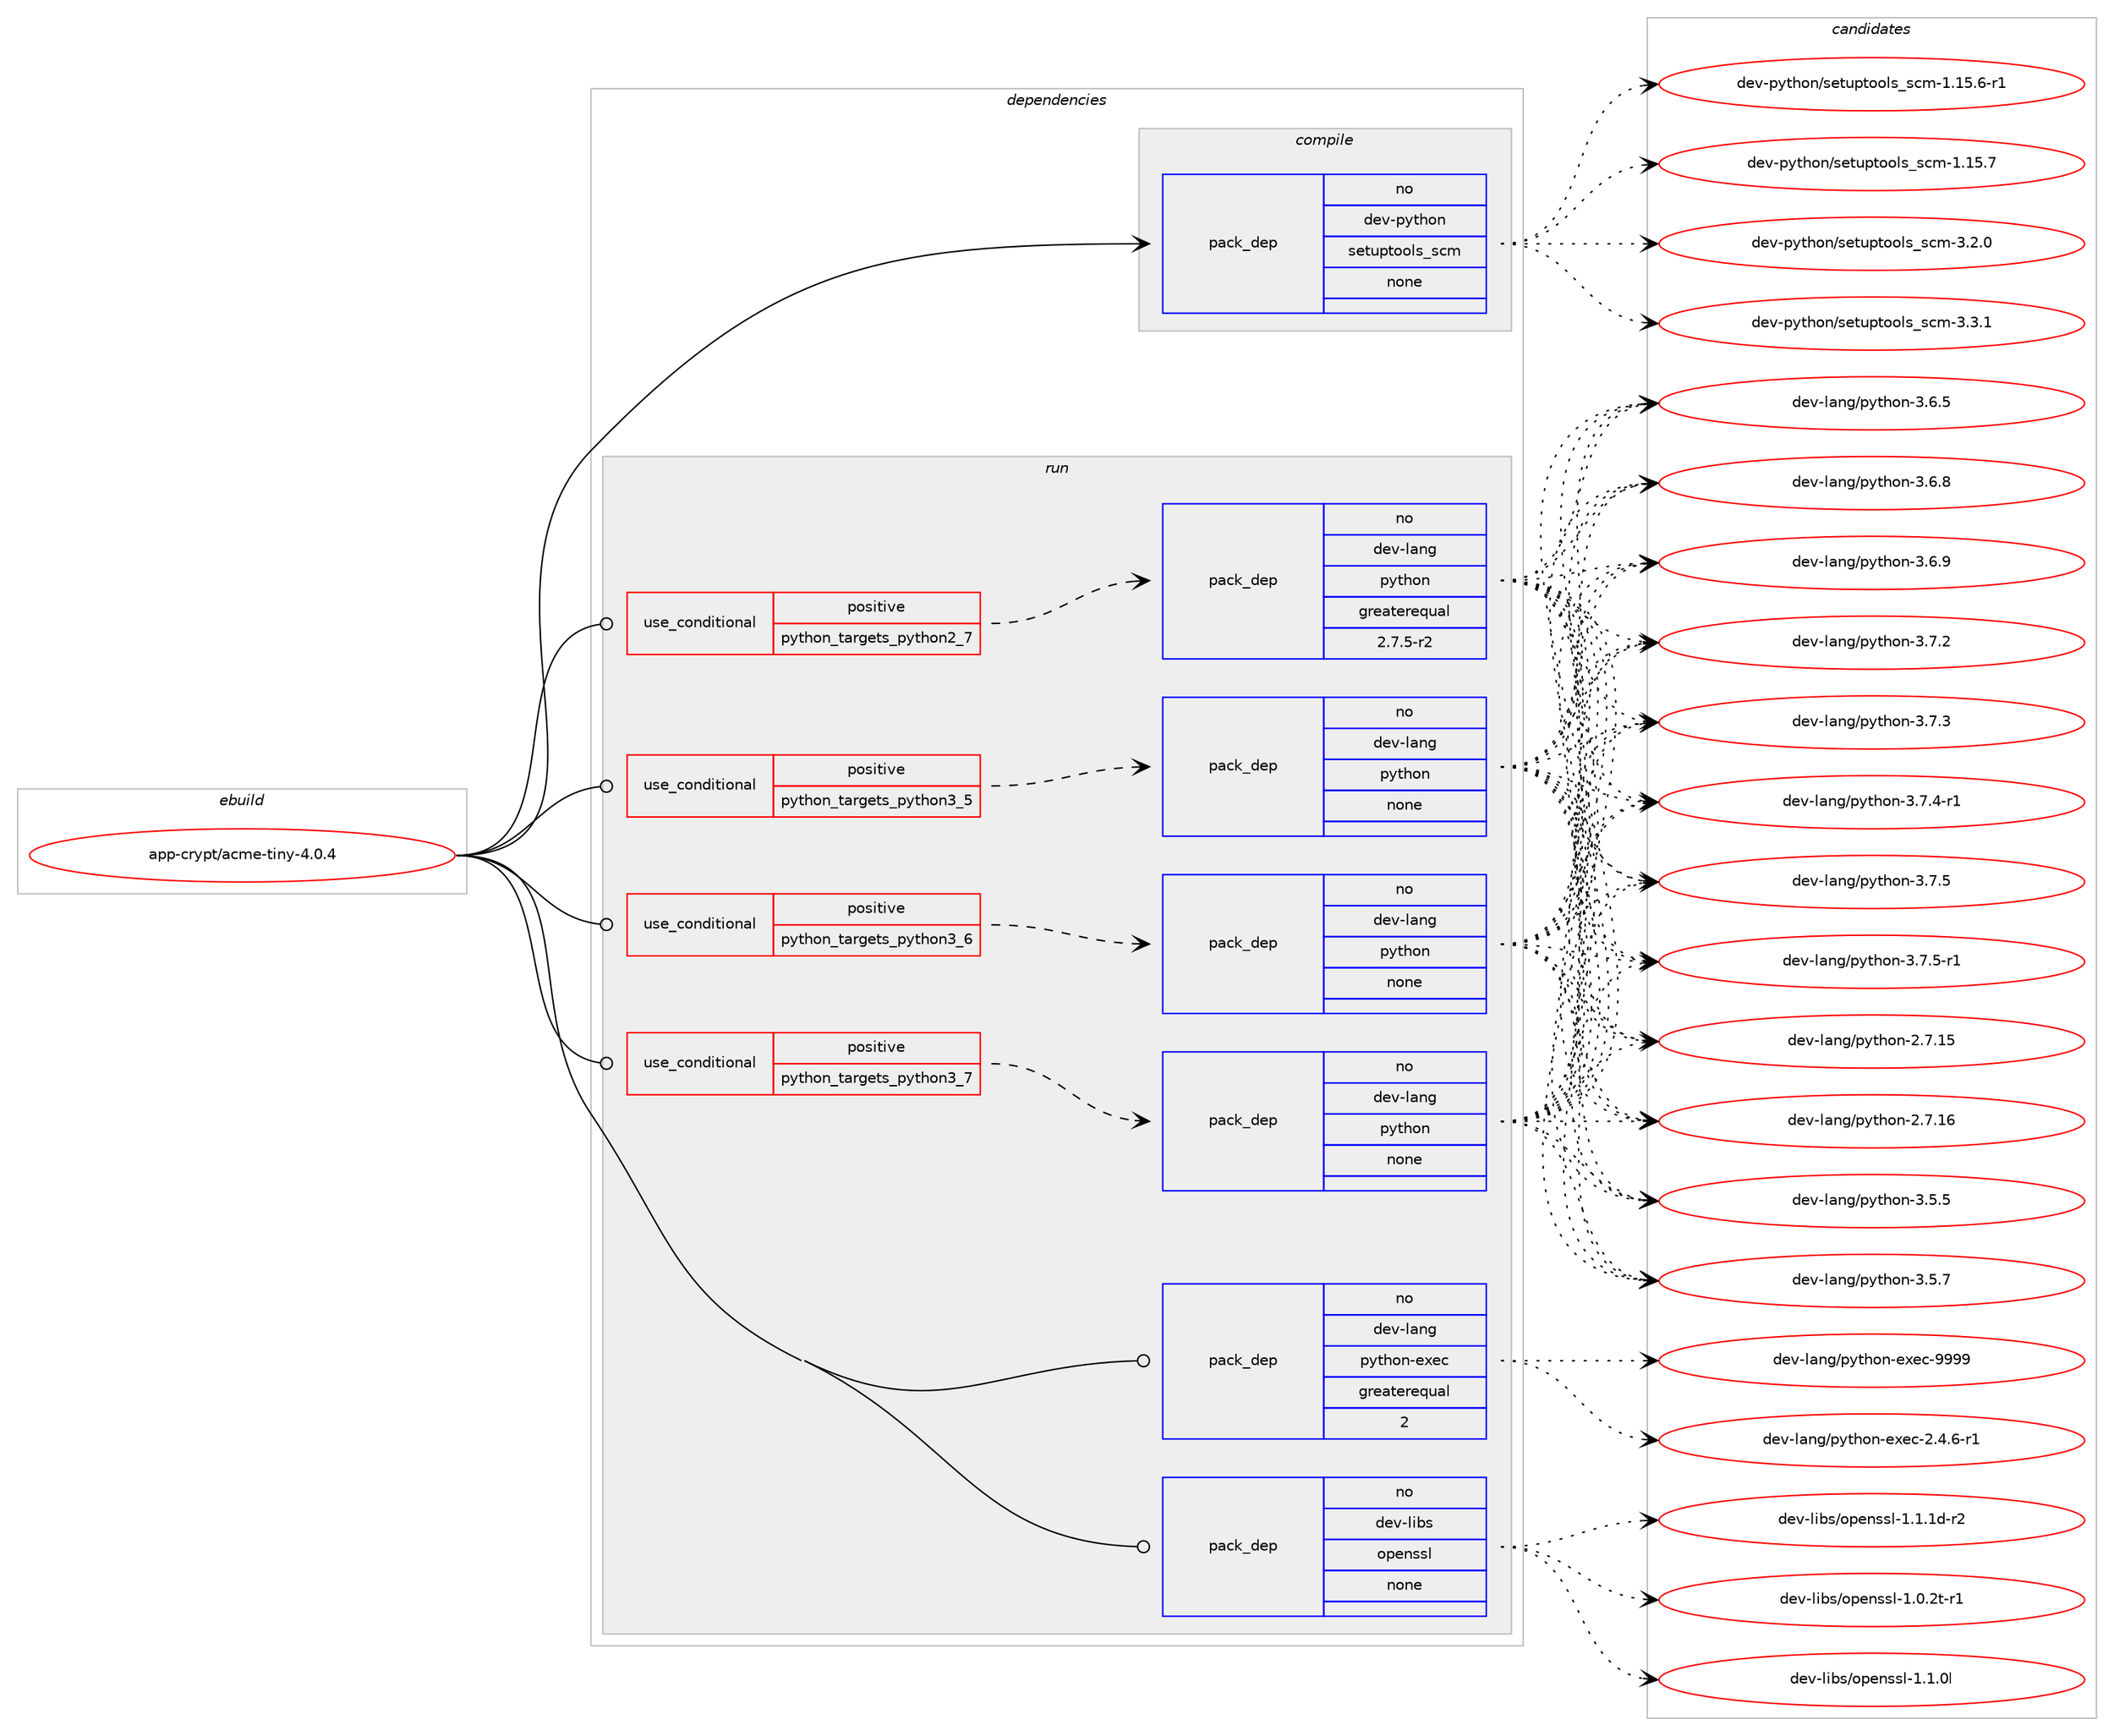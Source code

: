 digraph prolog {

# *************
# Graph options
# *************

newrank=true;
concentrate=true;
compound=true;
graph [rankdir=LR,fontname=Helvetica,fontsize=10,ranksep=1.5];#, ranksep=2.5, nodesep=0.2];
edge  [arrowhead=vee];
node  [fontname=Helvetica,fontsize=10];

# **********
# The ebuild
# **********

subgraph cluster_leftcol {
color=gray;
rank=same;
label=<<i>ebuild</i>>;
id [label="app-crypt/acme-tiny-4.0.4", color=red, width=4, href="../app-crypt/acme-tiny-4.0.4.svg"];
}

# ****************
# The dependencies
# ****************

subgraph cluster_midcol {
color=gray;
label=<<i>dependencies</i>>;
subgraph cluster_compile {
fillcolor="#eeeeee";
style=filled;
label=<<i>compile</i>>;
subgraph pack353989 {
dependency476252 [label=<<TABLE BORDER="0" CELLBORDER="1" CELLSPACING="0" CELLPADDING="4" WIDTH="220"><TR><TD ROWSPAN="6" CELLPADDING="30">pack_dep</TD></TR><TR><TD WIDTH="110">no</TD></TR><TR><TD>dev-python</TD></TR><TR><TD>setuptools_scm</TD></TR><TR><TD>none</TD></TR><TR><TD></TD></TR></TABLE>>, shape=none, color=blue];
}
id:e -> dependency476252:w [weight=20,style="solid",arrowhead="vee"];
}
subgraph cluster_compileandrun {
fillcolor="#eeeeee";
style=filled;
label=<<i>compile and run</i>>;
}
subgraph cluster_run {
fillcolor="#eeeeee";
style=filled;
label=<<i>run</i>>;
subgraph cond113611 {
dependency476253 [label=<<TABLE BORDER="0" CELLBORDER="1" CELLSPACING="0" CELLPADDING="4"><TR><TD ROWSPAN="3" CELLPADDING="10">use_conditional</TD></TR><TR><TD>positive</TD></TR><TR><TD>python_targets_python2_7</TD></TR></TABLE>>, shape=none, color=red];
subgraph pack353990 {
dependency476254 [label=<<TABLE BORDER="0" CELLBORDER="1" CELLSPACING="0" CELLPADDING="4" WIDTH="220"><TR><TD ROWSPAN="6" CELLPADDING="30">pack_dep</TD></TR><TR><TD WIDTH="110">no</TD></TR><TR><TD>dev-lang</TD></TR><TR><TD>python</TD></TR><TR><TD>greaterequal</TD></TR><TR><TD>2.7.5-r2</TD></TR></TABLE>>, shape=none, color=blue];
}
dependency476253:e -> dependency476254:w [weight=20,style="dashed",arrowhead="vee"];
}
id:e -> dependency476253:w [weight=20,style="solid",arrowhead="odot"];
subgraph cond113612 {
dependency476255 [label=<<TABLE BORDER="0" CELLBORDER="1" CELLSPACING="0" CELLPADDING="4"><TR><TD ROWSPAN="3" CELLPADDING="10">use_conditional</TD></TR><TR><TD>positive</TD></TR><TR><TD>python_targets_python3_5</TD></TR></TABLE>>, shape=none, color=red];
subgraph pack353991 {
dependency476256 [label=<<TABLE BORDER="0" CELLBORDER="1" CELLSPACING="0" CELLPADDING="4" WIDTH="220"><TR><TD ROWSPAN="6" CELLPADDING="30">pack_dep</TD></TR><TR><TD WIDTH="110">no</TD></TR><TR><TD>dev-lang</TD></TR><TR><TD>python</TD></TR><TR><TD>none</TD></TR><TR><TD></TD></TR></TABLE>>, shape=none, color=blue];
}
dependency476255:e -> dependency476256:w [weight=20,style="dashed",arrowhead="vee"];
}
id:e -> dependency476255:w [weight=20,style="solid",arrowhead="odot"];
subgraph cond113613 {
dependency476257 [label=<<TABLE BORDER="0" CELLBORDER="1" CELLSPACING="0" CELLPADDING="4"><TR><TD ROWSPAN="3" CELLPADDING="10">use_conditional</TD></TR><TR><TD>positive</TD></TR><TR><TD>python_targets_python3_6</TD></TR></TABLE>>, shape=none, color=red];
subgraph pack353992 {
dependency476258 [label=<<TABLE BORDER="0" CELLBORDER="1" CELLSPACING="0" CELLPADDING="4" WIDTH="220"><TR><TD ROWSPAN="6" CELLPADDING="30">pack_dep</TD></TR><TR><TD WIDTH="110">no</TD></TR><TR><TD>dev-lang</TD></TR><TR><TD>python</TD></TR><TR><TD>none</TD></TR><TR><TD></TD></TR></TABLE>>, shape=none, color=blue];
}
dependency476257:e -> dependency476258:w [weight=20,style="dashed",arrowhead="vee"];
}
id:e -> dependency476257:w [weight=20,style="solid",arrowhead="odot"];
subgraph cond113614 {
dependency476259 [label=<<TABLE BORDER="0" CELLBORDER="1" CELLSPACING="0" CELLPADDING="4"><TR><TD ROWSPAN="3" CELLPADDING="10">use_conditional</TD></TR><TR><TD>positive</TD></TR><TR><TD>python_targets_python3_7</TD></TR></TABLE>>, shape=none, color=red];
subgraph pack353993 {
dependency476260 [label=<<TABLE BORDER="0" CELLBORDER="1" CELLSPACING="0" CELLPADDING="4" WIDTH="220"><TR><TD ROWSPAN="6" CELLPADDING="30">pack_dep</TD></TR><TR><TD WIDTH="110">no</TD></TR><TR><TD>dev-lang</TD></TR><TR><TD>python</TD></TR><TR><TD>none</TD></TR><TR><TD></TD></TR></TABLE>>, shape=none, color=blue];
}
dependency476259:e -> dependency476260:w [weight=20,style="dashed",arrowhead="vee"];
}
id:e -> dependency476259:w [weight=20,style="solid",arrowhead="odot"];
subgraph pack353994 {
dependency476261 [label=<<TABLE BORDER="0" CELLBORDER="1" CELLSPACING="0" CELLPADDING="4" WIDTH="220"><TR><TD ROWSPAN="6" CELLPADDING="30">pack_dep</TD></TR><TR><TD WIDTH="110">no</TD></TR><TR><TD>dev-lang</TD></TR><TR><TD>python-exec</TD></TR><TR><TD>greaterequal</TD></TR><TR><TD>2</TD></TR></TABLE>>, shape=none, color=blue];
}
id:e -> dependency476261:w [weight=20,style="solid",arrowhead="odot"];
subgraph pack353995 {
dependency476262 [label=<<TABLE BORDER="0" CELLBORDER="1" CELLSPACING="0" CELLPADDING="4" WIDTH="220"><TR><TD ROWSPAN="6" CELLPADDING="30">pack_dep</TD></TR><TR><TD WIDTH="110">no</TD></TR><TR><TD>dev-libs</TD></TR><TR><TD>openssl</TD></TR><TR><TD>none</TD></TR><TR><TD></TD></TR></TABLE>>, shape=none, color=blue];
}
id:e -> dependency476262:w [weight=20,style="solid",arrowhead="odot"];
}
}

# **************
# The candidates
# **************

subgraph cluster_choices {
rank=same;
color=gray;
label=<<i>candidates</i>>;

subgraph choice353989 {
color=black;
nodesep=1;
choice10010111845112121116104111110471151011161171121161111111081159511599109454946495346544511449 [label="dev-python/setuptools_scm-1.15.6-r1", color=red, width=4,href="../dev-python/setuptools_scm-1.15.6-r1.svg"];
choice1001011184511212111610411111047115101116117112116111111108115951159910945494649534655 [label="dev-python/setuptools_scm-1.15.7", color=red, width=4,href="../dev-python/setuptools_scm-1.15.7.svg"];
choice10010111845112121116104111110471151011161171121161111111081159511599109455146504648 [label="dev-python/setuptools_scm-3.2.0", color=red, width=4,href="../dev-python/setuptools_scm-3.2.0.svg"];
choice10010111845112121116104111110471151011161171121161111111081159511599109455146514649 [label="dev-python/setuptools_scm-3.3.1", color=red, width=4,href="../dev-python/setuptools_scm-3.3.1.svg"];
dependency476252:e -> choice10010111845112121116104111110471151011161171121161111111081159511599109454946495346544511449:w [style=dotted,weight="100"];
dependency476252:e -> choice1001011184511212111610411111047115101116117112116111111108115951159910945494649534655:w [style=dotted,weight="100"];
dependency476252:e -> choice10010111845112121116104111110471151011161171121161111111081159511599109455146504648:w [style=dotted,weight="100"];
dependency476252:e -> choice10010111845112121116104111110471151011161171121161111111081159511599109455146514649:w [style=dotted,weight="100"];
}
subgraph choice353990 {
color=black;
nodesep=1;
choice10010111845108971101034711212111610411111045504655464953 [label="dev-lang/python-2.7.15", color=red, width=4,href="../dev-lang/python-2.7.15.svg"];
choice10010111845108971101034711212111610411111045504655464954 [label="dev-lang/python-2.7.16", color=red, width=4,href="../dev-lang/python-2.7.16.svg"];
choice100101118451089711010347112121116104111110455146534653 [label="dev-lang/python-3.5.5", color=red, width=4,href="../dev-lang/python-3.5.5.svg"];
choice100101118451089711010347112121116104111110455146534655 [label="dev-lang/python-3.5.7", color=red, width=4,href="../dev-lang/python-3.5.7.svg"];
choice100101118451089711010347112121116104111110455146544653 [label="dev-lang/python-3.6.5", color=red, width=4,href="../dev-lang/python-3.6.5.svg"];
choice100101118451089711010347112121116104111110455146544656 [label="dev-lang/python-3.6.8", color=red, width=4,href="../dev-lang/python-3.6.8.svg"];
choice100101118451089711010347112121116104111110455146544657 [label="dev-lang/python-3.6.9", color=red, width=4,href="../dev-lang/python-3.6.9.svg"];
choice100101118451089711010347112121116104111110455146554650 [label="dev-lang/python-3.7.2", color=red, width=4,href="../dev-lang/python-3.7.2.svg"];
choice100101118451089711010347112121116104111110455146554651 [label="dev-lang/python-3.7.3", color=red, width=4,href="../dev-lang/python-3.7.3.svg"];
choice1001011184510897110103471121211161041111104551465546524511449 [label="dev-lang/python-3.7.4-r1", color=red, width=4,href="../dev-lang/python-3.7.4-r1.svg"];
choice100101118451089711010347112121116104111110455146554653 [label="dev-lang/python-3.7.5", color=red, width=4,href="../dev-lang/python-3.7.5.svg"];
choice1001011184510897110103471121211161041111104551465546534511449 [label="dev-lang/python-3.7.5-r1", color=red, width=4,href="../dev-lang/python-3.7.5-r1.svg"];
dependency476254:e -> choice10010111845108971101034711212111610411111045504655464953:w [style=dotted,weight="100"];
dependency476254:e -> choice10010111845108971101034711212111610411111045504655464954:w [style=dotted,weight="100"];
dependency476254:e -> choice100101118451089711010347112121116104111110455146534653:w [style=dotted,weight="100"];
dependency476254:e -> choice100101118451089711010347112121116104111110455146534655:w [style=dotted,weight="100"];
dependency476254:e -> choice100101118451089711010347112121116104111110455146544653:w [style=dotted,weight="100"];
dependency476254:e -> choice100101118451089711010347112121116104111110455146544656:w [style=dotted,weight="100"];
dependency476254:e -> choice100101118451089711010347112121116104111110455146544657:w [style=dotted,weight="100"];
dependency476254:e -> choice100101118451089711010347112121116104111110455146554650:w [style=dotted,weight="100"];
dependency476254:e -> choice100101118451089711010347112121116104111110455146554651:w [style=dotted,weight="100"];
dependency476254:e -> choice1001011184510897110103471121211161041111104551465546524511449:w [style=dotted,weight="100"];
dependency476254:e -> choice100101118451089711010347112121116104111110455146554653:w [style=dotted,weight="100"];
dependency476254:e -> choice1001011184510897110103471121211161041111104551465546534511449:w [style=dotted,weight="100"];
}
subgraph choice353991 {
color=black;
nodesep=1;
choice10010111845108971101034711212111610411111045504655464953 [label="dev-lang/python-2.7.15", color=red, width=4,href="../dev-lang/python-2.7.15.svg"];
choice10010111845108971101034711212111610411111045504655464954 [label="dev-lang/python-2.7.16", color=red, width=4,href="../dev-lang/python-2.7.16.svg"];
choice100101118451089711010347112121116104111110455146534653 [label="dev-lang/python-3.5.5", color=red, width=4,href="../dev-lang/python-3.5.5.svg"];
choice100101118451089711010347112121116104111110455146534655 [label="dev-lang/python-3.5.7", color=red, width=4,href="../dev-lang/python-3.5.7.svg"];
choice100101118451089711010347112121116104111110455146544653 [label="dev-lang/python-3.6.5", color=red, width=4,href="../dev-lang/python-3.6.5.svg"];
choice100101118451089711010347112121116104111110455146544656 [label="dev-lang/python-3.6.8", color=red, width=4,href="../dev-lang/python-3.6.8.svg"];
choice100101118451089711010347112121116104111110455146544657 [label="dev-lang/python-3.6.9", color=red, width=4,href="../dev-lang/python-3.6.9.svg"];
choice100101118451089711010347112121116104111110455146554650 [label="dev-lang/python-3.7.2", color=red, width=4,href="../dev-lang/python-3.7.2.svg"];
choice100101118451089711010347112121116104111110455146554651 [label="dev-lang/python-3.7.3", color=red, width=4,href="../dev-lang/python-3.7.3.svg"];
choice1001011184510897110103471121211161041111104551465546524511449 [label="dev-lang/python-3.7.4-r1", color=red, width=4,href="../dev-lang/python-3.7.4-r1.svg"];
choice100101118451089711010347112121116104111110455146554653 [label="dev-lang/python-3.7.5", color=red, width=4,href="../dev-lang/python-3.7.5.svg"];
choice1001011184510897110103471121211161041111104551465546534511449 [label="dev-lang/python-3.7.5-r1", color=red, width=4,href="../dev-lang/python-3.7.5-r1.svg"];
dependency476256:e -> choice10010111845108971101034711212111610411111045504655464953:w [style=dotted,weight="100"];
dependency476256:e -> choice10010111845108971101034711212111610411111045504655464954:w [style=dotted,weight="100"];
dependency476256:e -> choice100101118451089711010347112121116104111110455146534653:w [style=dotted,weight="100"];
dependency476256:e -> choice100101118451089711010347112121116104111110455146534655:w [style=dotted,weight="100"];
dependency476256:e -> choice100101118451089711010347112121116104111110455146544653:w [style=dotted,weight="100"];
dependency476256:e -> choice100101118451089711010347112121116104111110455146544656:w [style=dotted,weight="100"];
dependency476256:e -> choice100101118451089711010347112121116104111110455146544657:w [style=dotted,weight="100"];
dependency476256:e -> choice100101118451089711010347112121116104111110455146554650:w [style=dotted,weight="100"];
dependency476256:e -> choice100101118451089711010347112121116104111110455146554651:w [style=dotted,weight="100"];
dependency476256:e -> choice1001011184510897110103471121211161041111104551465546524511449:w [style=dotted,weight="100"];
dependency476256:e -> choice100101118451089711010347112121116104111110455146554653:w [style=dotted,weight="100"];
dependency476256:e -> choice1001011184510897110103471121211161041111104551465546534511449:w [style=dotted,weight="100"];
}
subgraph choice353992 {
color=black;
nodesep=1;
choice10010111845108971101034711212111610411111045504655464953 [label="dev-lang/python-2.7.15", color=red, width=4,href="../dev-lang/python-2.7.15.svg"];
choice10010111845108971101034711212111610411111045504655464954 [label="dev-lang/python-2.7.16", color=red, width=4,href="../dev-lang/python-2.7.16.svg"];
choice100101118451089711010347112121116104111110455146534653 [label="dev-lang/python-3.5.5", color=red, width=4,href="../dev-lang/python-3.5.5.svg"];
choice100101118451089711010347112121116104111110455146534655 [label="dev-lang/python-3.5.7", color=red, width=4,href="../dev-lang/python-3.5.7.svg"];
choice100101118451089711010347112121116104111110455146544653 [label="dev-lang/python-3.6.5", color=red, width=4,href="../dev-lang/python-3.6.5.svg"];
choice100101118451089711010347112121116104111110455146544656 [label="dev-lang/python-3.6.8", color=red, width=4,href="../dev-lang/python-3.6.8.svg"];
choice100101118451089711010347112121116104111110455146544657 [label="dev-lang/python-3.6.9", color=red, width=4,href="../dev-lang/python-3.6.9.svg"];
choice100101118451089711010347112121116104111110455146554650 [label="dev-lang/python-3.7.2", color=red, width=4,href="../dev-lang/python-3.7.2.svg"];
choice100101118451089711010347112121116104111110455146554651 [label="dev-lang/python-3.7.3", color=red, width=4,href="../dev-lang/python-3.7.3.svg"];
choice1001011184510897110103471121211161041111104551465546524511449 [label="dev-lang/python-3.7.4-r1", color=red, width=4,href="../dev-lang/python-3.7.4-r1.svg"];
choice100101118451089711010347112121116104111110455146554653 [label="dev-lang/python-3.7.5", color=red, width=4,href="../dev-lang/python-3.7.5.svg"];
choice1001011184510897110103471121211161041111104551465546534511449 [label="dev-lang/python-3.7.5-r1", color=red, width=4,href="../dev-lang/python-3.7.5-r1.svg"];
dependency476258:e -> choice10010111845108971101034711212111610411111045504655464953:w [style=dotted,weight="100"];
dependency476258:e -> choice10010111845108971101034711212111610411111045504655464954:w [style=dotted,weight="100"];
dependency476258:e -> choice100101118451089711010347112121116104111110455146534653:w [style=dotted,weight="100"];
dependency476258:e -> choice100101118451089711010347112121116104111110455146534655:w [style=dotted,weight="100"];
dependency476258:e -> choice100101118451089711010347112121116104111110455146544653:w [style=dotted,weight="100"];
dependency476258:e -> choice100101118451089711010347112121116104111110455146544656:w [style=dotted,weight="100"];
dependency476258:e -> choice100101118451089711010347112121116104111110455146544657:w [style=dotted,weight="100"];
dependency476258:e -> choice100101118451089711010347112121116104111110455146554650:w [style=dotted,weight="100"];
dependency476258:e -> choice100101118451089711010347112121116104111110455146554651:w [style=dotted,weight="100"];
dependency476258:e -> choice1001011184510897110103471121211161041111104551465546524511449:w [style=dotted,weight="100"];
dependency476258:e -> choice100101118451089711010347112121116104111110455146554653:w [style=dotted,weight="100"];
dependency476258:e -> choice1001011184510897110103471121211161041111104551465546534511449:w [style=dotted,weight="100"];
}
subgraph choice353993 {
color=black;
nodesep=1;
choice10010111845108971101034711212111610411111045504655464953 [label="dev-lang/python-2.7.15", color=red, width=4,href="../dev-lang/python-2.7.15.svg"];
choice10010111845108971101034711212111610411111045504655464954 [label="dev-lang/python-2.7.16", color=red, width=4,href="../dev-lang/python-2.7.16.svg"];
choice100101118451089711010347112121116104111110455146534653 [label="dev-lang/python-3.5.5", color=red, width=4,href="../dev-lang/python-3.5.5.svg"];
choice100101118451089711010347112121116104111110455146534655 [label="dev-lang/python-3.5.7", color=red, width=4,href="../dev-lang/python-3.5.7.svg"];
choice100101118451089711010347112121116104111110455146544653 [label="dev-lang/python-3.6.5", color=red, width=4,href="../dev-lang/python-3.6.5.svg"];
choice100101118451089711010347112121116104111110455146544656 [label="dev-lang/python-3.6.8", color=red, width=4,href="../dev-lang/python-3.6.8.svg"];
choice100101118451089711010347112121116104111110455146544657 [label="dev-lang/python-3.6.9", color=red, width=4,href="../dev-lang/python-3.6.9.svg"];
choice100101118451089711010347112121116104111110455146554650 [label="dev-lang/python-3.7.2", color=red, width=4,href="../dev-lang/python-3.7.2.svg"];
choice100101118451089711010347112121116104111110455146554651 [label="dev-lang/python-3.7.3", color=red, width=4,href="../dev-lang/python-3.7.3.svg"];
choice1001011184510897110103471121211161041111104551465546524511449 [label="dev-lang/python-3.7.4-r1", color=red, width=4,href="../dev-lang/python-3.7.4-r1.svg"];
choice100101118451089711010347112121116104111110455146554653 [label="dev-lang/python-3.7.5", color=red, width=4,href="../dev-lang/python-3.7.5.svg"];
choice1001011184510897110103471121211161041111104551465546534511449 [label="dev-lang/python-3.7.5-r1", color=red, width=4,href="../dev-lang/python-3.7.5-r1.svg"];
dependency476260:e -> choice10010111845108971101034711212111610411111045504655464953:w [style=dotted,weight="100"];
dependency476260:e -> choice10010111845108971101034711212111610411111045504655464954:w [style=dotted,weight="100"];
dependency476260:e -> choice100101118451089711010347112121116104111110455146534653:w [style=dotted,weight="100"];
dependency476260:e -> choice100101118451089711010347112121116104111110455146534655:w [style=dotted,weight="100"];
dependency476260:e -> choice100101118451089711010347112121116104111110455146544653:w [style=dotted,weight="100"];
dependency476260:e -> choice100101118451089711010347112121116104111110455146544656:w [style=dotted,weight="100"];
dependency476260:e -> choice100101118451089711010347112121116104111110455146544657:w [style=dotted,weight="100"];
dependency476260:e -> choice100101118451089711010347112121116104111110455146554650:w [style=dotted,weight="100"];
dependency476260:e -> choice100101118451089711010347112121116104111110455146554651:w [style=dotted,weight="100"];
dependency476260:e -> choice1001011184510897110103471121211161041111104551465546524511449:w [style=dotted,weight="100"];
dependency476260:e -> choice100101118451089711010347112121116104111110455146554653:w [style=dotted,weight="100"];
dependency476260:e -> choice1001011184510897110103471121211161041111104551465546534511449:w [style=dotted,weight="100"];
}
subgraph choice353994 {
color=black;
nodesep=1;
choice10010111845108971101034711212111610411111045101120101994550465246544511449 [label="dev-lang/python-exec-2.4.6-r1", color=red, width=4,href="../dev-lang/python-exec-2.4.6-r1.svg"];
choice10010111845108971101034711212111610411111045101120101994557575757 [label="dev-lang/python-exec-9999", color=red, width=4,href="../dev-lang/python-exec-9999.svg"];
dependency476261:e -> choice10010111845108971101034711212111610411111045101120101994550465246544511449:w [style=dotted,weight="100"];
dependency476261:e -> choice10010111845108971101034711212111610411111045101120101994557575757:w [style=dotted,weight="100"];
}
subgraph choice353995 {
color=black;
nodesep=1;
choice1001011184510810598115471111121011101151151084549464846501164511449 [label="dev-libs/openssl-1.0.2t-r1", color=red, width=4,href="../dev-libs/openssl-1.0.2t-r1.svg"];
choice100101118451081059811547111112101110115115108454946494648108 [label="dev-libs/openssl-1.1.0l", color=red, width=4,href="../dev-libs/openssl-1.1.0l.svg"];
choice1001011184510810598115471111121011101151151084549464946491004511450 [label="dev-libs/openssl-1.1.1d-r2", color=red, width=4,href="../dev-libs/openssl-1.1.1d-r2.svg"];
dependency476262:e -> choice1001011184510810598115471111121011101151151084549464846501164511449:w [style=dotted,weight="100"];
dependency476262:e -> choice100101118451081059811547111112101110115115108454946494648108:w [style=dotted,weight="100"];
dependency476262:e -> choice1001011184510810598115471111121011101151151084549464946491004511450:w [style=dotted,weight="100"];
}
}

}
